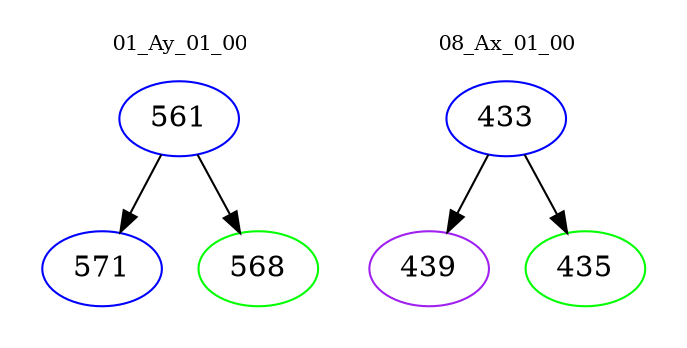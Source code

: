 digraph{
subgraph cluster_0 {
color = white
label = "01_Ay_01_00";
fontsize=10;
T0_561 [label="561", color="blue"]
T0_561 -> T0_571 [color="black"]
T0_571 [label="571", color="blue"]
T0_561 -> T0_568 [color="black"]
T0_568 [label="568", color="green"]
}
subgraph cluster_1 {
color = white
label = "08_Ax_01_00";
fontsize=10;
T1_433 [label="433", color="blue"]
T1_433 -> T1_439 [color="black"]
T1_439 [label="439", color="purple"]
T1_433 -> T1_435 [color="black"]
T1_435 [label="435", color="green"]
}
}
